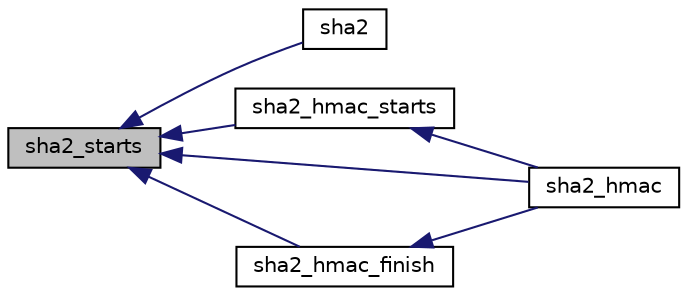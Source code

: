 digraph "sha2_starts"
{
 // INTERACTIVE_SVG=YES
  edge [fontname="Helvetica",fontsize="10",labelfontname="Helvetica",labelfontsize="10"];
  node [fontname="Helvetica",fontsize="10",shape=record];
  rankdir="LR";
  Node1 [label="sha2_starts",height=0.2,width=0.4,color="black", fillcolor="grey75", style="filled", fontcolor="black"];
  Node1 -> Node2 [dir="back",color="midnightblue",fontsize="10",style="solid",fontname="Helvetica"];
  Node2 [label="sha2",height=0.2,width=0.4,color="black", fillcolor="white", style="filled",URL="$db/d4d/sha2_8h.html#a3a32be6d62771a80c4baa302bf516f1d",tooltip="Output = SHA-256( input buffer ) "];
  Node1 -> Node3 [dir="back",color="midnightblue",fontsize="10",style="solid",fontname="Helvetica"];
  Node3 [label="sha2_hmac_starts",height=0.2,width=0.4,color="black", fillcolor="white", style="filled",URL="$db/d4d/sha2_8h.html#a2135b4741d1821a66ee0a2d15ae5d943",tooltip="Output = SHA-256( file contents ) "];
  Node3 -> Node4 [dir="back",color="midnightblue",fontsize="10",style="solid",fontname="Helvetica"];
  Node4 [label="sha2_hmac",height=0.2,width=0.4,color="black", fillcolor="white", style="filled",URL="$db/d4d/sha2_8h.html#a33f96332050976275e169a7a676d703f",tooltip="Output = HMAC-SHA-256( hmac key, input buffer ) "];
  Node1 -> Node5 [dir="back",color="midnightblue",fontsize="10",style="solid",fontname="Helvetica"];
  Node5 [label="sha2_hmac_finish",height=0.2,width=0.4,color="black", fillcolor="white", style="filled",URL="$db/d4d/sha2_8h.html#a26eb68bd8099e178f5110e6437596777",tooltip="SHA-256 HMAC final digest. "];
  Node5 -> Node4 [dir="back",color="midnightblue",fontsize="10",style="solid",fontname="Helvetica"];
  Node1 -> Node4 [dir="back",color="midnightblue",fontsize="10",style="solid",fontname="Helvetica"];
}
